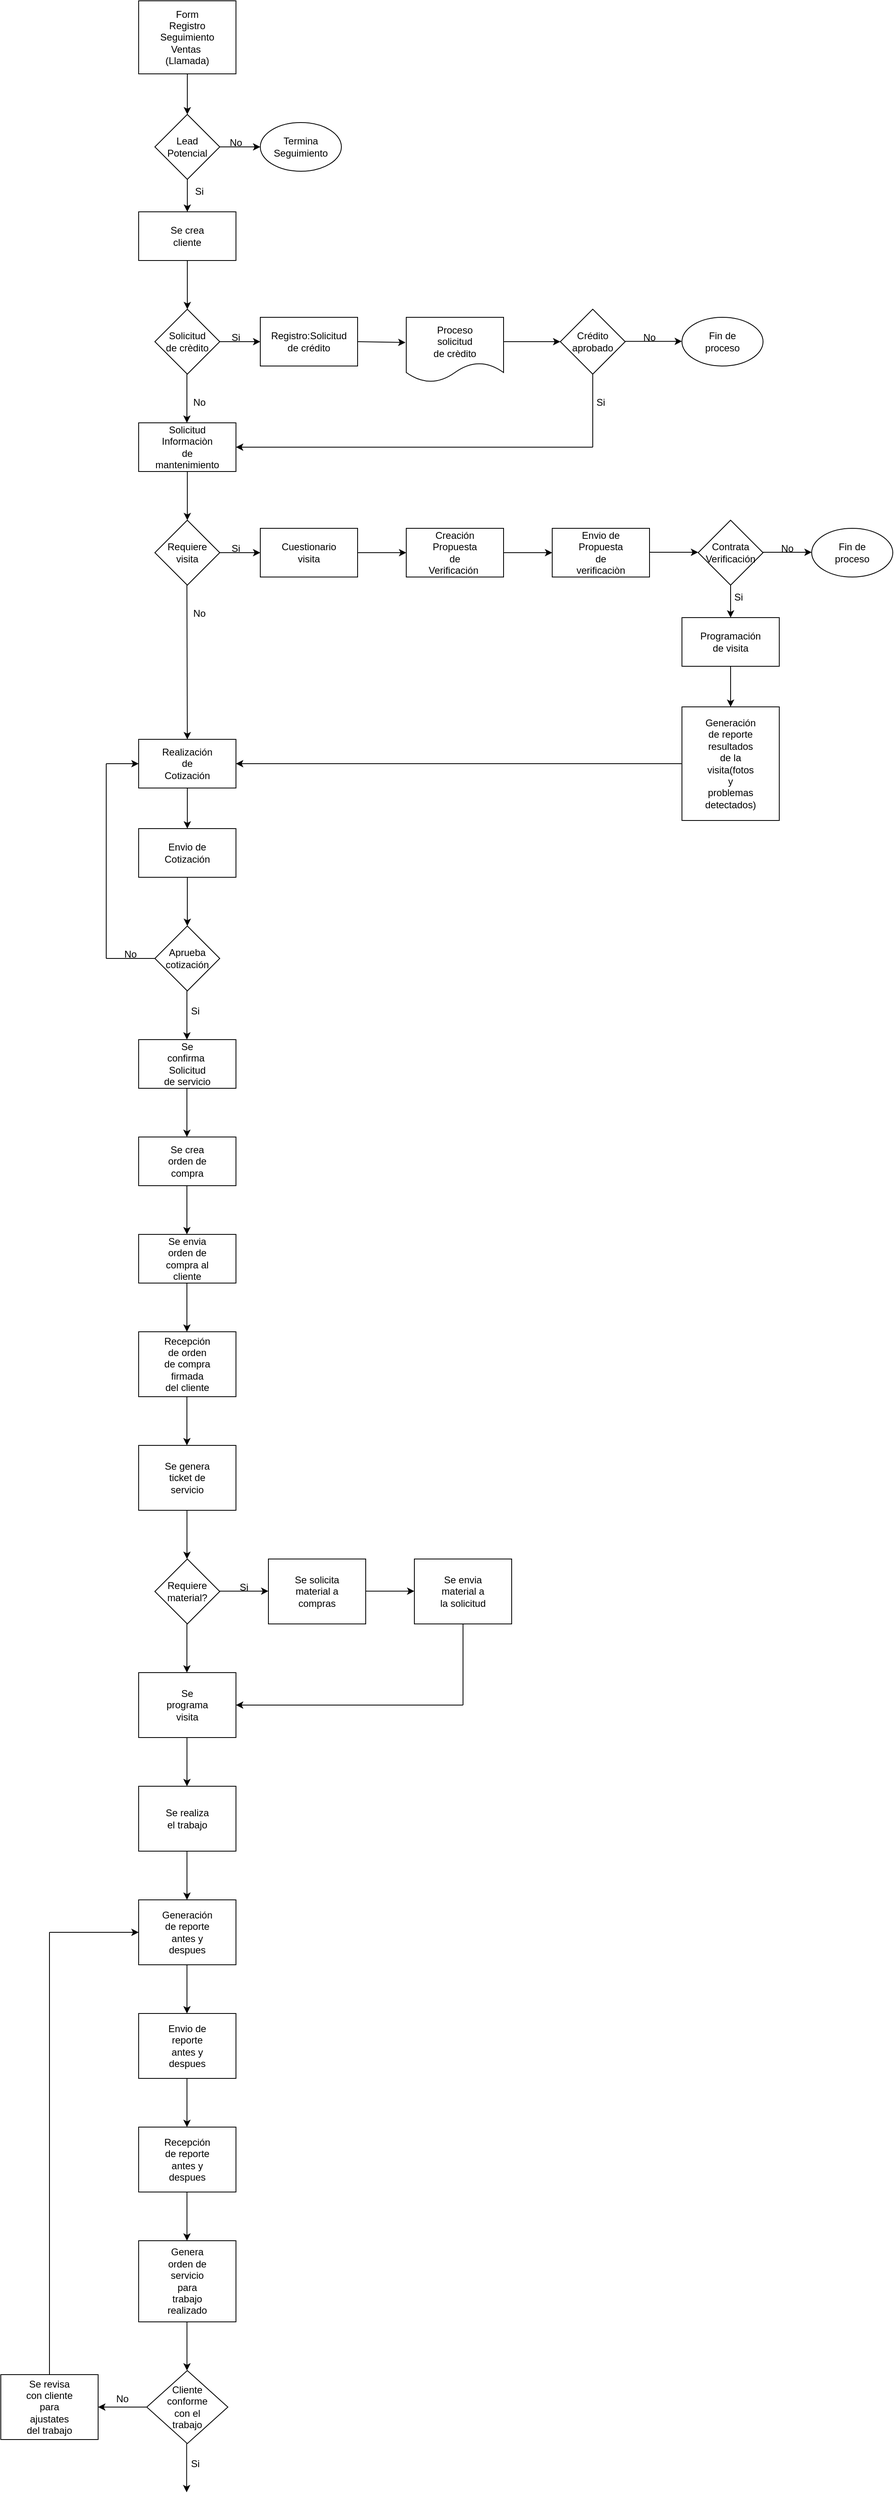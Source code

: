 <mxfile version="21.3.6" type="github">
  <diagram name="Page-1" id="E1-9w1nJeU7y_8L2JhO4">
    <mxGraphModel dx="1882" dy="949" grid="1" gridSize="10" guides="1" tooltips="1" connect="1" arrows="1" fold="1" page="1" pageScale="1" pageWidth="850" pageHeight="1100" math="0" shadow="0">
      <root>
        <mxCell id="0" />
        <mxCell id="1" parent="0" />
        <mxCell id="l_Wy3f9xpLBR3Kpe3Nhz-1" value="" style="rounded=0;whiteSpace=wrap;html=1;" vertex="1" parent="1">
          <mxGeometry x="350" y="180" width="120" height="90" as="geometry" />
        </mxCell>
        <mxCell id="l_Wy3f9xpLBR3Kpe3Nhz-2" value="Form&lt;br&gt;Registro&lt;br&gt;Seguimiento&lt;br&gt;Ventas&amp;nbsp;&lt;br&gt;(Llamada)" style="text;html=1;strokeColor=none;fillColor=none;align=center;verticalAlign=middle;whiteSpace=wrap;rounded=0;" vertex="1" parent="1">
          <mxGeometry x="380" y="210" width="60" height="30" as="geometry" />
        </mxCell>
        <mxCell id="l_Wy3f9xpLBR3Kpe3Nhz-3" value="" style="endArrow=classic;html=1;rounded=0;exitX=0.5;exitY=1;exitDx=0;exitDy=0;" edge="1" parent="1" source="l_Wy3f9xpLBR3Kpe3Nhz-1">
          <mxGeometry width="50" height="50" relative="1" as="geometry">
            <mxPoint x="400" y="440" as="sourcePoint" />
            <mxPoint x="410" y="320" as="targetPoint" />
          </mxGeometry>
        </mxCell>
        <mxCell id="l_Wy3f9xpLBR3Kpe3Nhz-5" value="" style="rhombus;whiteSpace=wrap;html=1;" vertex="1" parent="1">
          <mxGeometry x="370" y="320" width="80" height="80" as="geometry" />
        </mxCell>
        <mxCell id="l_Wy3f9xpLBR3Kpe3Nhz-6" value="Lead&lt;br&gt;Potencial" style="text;html=1;strokeColor=none;fillColor=none;align=center;verticalAlign=middle;whiteSpace=wrap;rounded=0;" vertex="1" parent="1">
          <mxGeometry x="380" y="345" width="60" height="30" as="geometry" />
        </mxCell>
        <mxCell id="l_Wy3f9xpLBR3Kpe3Nhz-7" value="" style="ellipse;whiteSpace=wrap;html=1;" vertex="1" parent="1">
          <mxGeometry x="500" y="330" width="100" height="60" as="geometry" />
        </mxCell>
        <mxCell id="l_Wy3f9xpLBR3Kpe3Nhz-8" value="Termina Seguimiento" style="text;html=1;strokeColor=none;fillColor=none;align=center;verticalAlign=middle;whiteSpace=wrap;rounded=0;" vertex="1" parent="1">
          <mxGeometry x="520" y="345" width="60" height="30" as="geometry" />
        </mxCell>
        <mxCell id="l_Wy3f9xpLBR3Kpe3Nhz-9" value="" style="endArrow=classic;html=1;rounded=0;exitX=1;exitY=0.5;exitDx=0;exitDy=0;entryX=0;entryY=0.5;entryDx=0;entryDy=0;" edge="1" parent="1" source="l_Wy3f9xpLBR3Kpe3Nhz-5" target="l_Wy3f9xpLBR3Kpe3Nhz-7">
          <mxGeometry width="50" height="50" relative="1" as="geometry">
            <mxPoint x="480" y="360" as="sourcePoint" />
            <mxPoint x="530" y="310" as="targetPoint" />
          </mxGeometry>
        </mxCell>
        <mxCell id="l_Wy3f9xpLBR3Kpe3Nhz-10" value="No" style="text;html=1;strokeColor=none;fillColor=none;align=center;verticalAlign=middle;whiteSpace=wrap;rounded=0;" vertex="1" parent="1">
          <mxGeometry x="440" y="340" width="60" height="30" as="geometry" />
        </mxCell>
        <mxCell id="l_Wy3f9xpLBR3Kpe3Nhz-11" value="" style="endArrow=classic;html=1;rounded=0;exitX=0.25;exitY=0;exitDx=0;exitDy=0;" edge="1" parent="1" source="l_Wy3f9xpLBR3Kpe3Nhz-12">
          <mxGeometry width="50" height="50" relative="1" as="geometry">
            <mxPoint x="410" y="360" as="sourcePoint" />
            <mxPoint x="410" y="440" as="targetPoint" />
          </mxGeometry>
        </mxCell>
        <mxCell id="l_Wy3f9xpLBR3Kpe3Nhz-13" value="" style="endArrow=classic;html=1;rounded=0;exitX=0.5;exitY=1;exitDx=0;exitDy=0;" edge="1" parent="1" source="l_Wy3f9xpLBR3Kpe3Nhz-5" target="l_Wy3f9xpLBR3Kpe3Nhz-12">
          <mxGeometry width="50" height="50" relative="1" as="geometry">
            <mxPoint x="410" y="400" as="sourcePoint" />
            <mxPoint x="410" y="440" as="targetPoint" />
          </mxGeometry>
        </mxCell>
        <mxCell id="l_Wy3f9xpLBR3Kpe3Nhz-12" value="Si" style="text;html=1;strokeColor=none;fillColor=none;align=center;verticalAlign=middle;whiteSpace=wrap;rounded=0;" vertex="1" parent="1">
          <mxGeometry x="395" y="400" width="60" height="30" as="geometry" />
        </mxCell>
        <mxCell id="l_Wy3f9xpLBR3Kpe3Nhz-14" value="" style="rounded=0;whiteSpace=wrap;html=1;" vertex="1" parent="1">
          <mxGeometry x="350" y="440" width="120" height="60" as="geometry" />
        </mxCell>
        <mxCell id="l_Wy3f9xpLBR3Kpe3Nhz-15" value="Se crea cliente" style="text;html=1;strokeColor=none;fillColor=none;align=center;verticalAlign=middle;whiteSpace=wrap;rounded=0;" vertex="1" parent="1">
          <mxGeometry x="380" y="455" width="60" height="30" as="geometry" />
        </mxCell>
        <mxCell id="l_Wy3f9xpLBR3Kpe3Nhz-16" value="" style="rounded=0;whiteSpace=wrap;html=1;" vertex="1" parent="1">
          <mxGeometry x="500" y="570" width="120" height="60" as="geometry" />
        </mxCell>
        <mxCell id="l_Wy3f9xpLBR3Kpe3Nhz-17" value="Registro:Solicitud de crédito" style="text;html=1;strokeColor=none;fillColor=none;align=center;verticalAlign=middle;whiteSpace=wrap;rounded=0;" vertex="1" parent="1">
          <mxGeometry x="530" y="585" width="60" height="30" as="geometry" />
        </mxCell>
        <mxCell id="l_Wy3f9xpLBR3Kpe3Nhz-18" value="" style="endArrow=classic;html=1;rounded=0;exitX=0.5;exitY=1;exitDx=0;exitDy=0;" edge="1" parent="1" source="l_Wy3f9xpLBR3Kpe3Nhz-14">
          <mxGeometry width="50" height="50" relative="1" as="geometry">
            <mxPoint x="420" y="280" as="sourcePoint" />
            <mxPoint x="410" y="560" as="targetPoint" />
          </mxGeometry>
        </mxCell>
        <mxCell id="l_Wy3f9xpLBR3Kpe3Nhz-20" value="" style="rhombus;whiteSpace=wrap;html=1;" vertex="1" parent="1">
          <mxGeometry x="370" y="560" width="80" height="80" as="geometry" />
        </mxCell>
        <mxCell id="l_Wy3f9xpLBR3Kpe3Nhz-21" value="Solicitud de crèdito" style="text;html=1;strokeColor=none;fillColor=none;align=center;verticalAlign=middle;whiteSpace=wrap;rounded=0;" vertex="1" parent="1">
          <mxGeometry x="380" y="585" width="60" height="30" as="geometry" />
        </mxCell>
        <mxCell id="l_Wy3f9xpLBR3Kpe3Nhz-22" value="" style="endArrow=classic;html=1;rounded=0;exitX=1;exitY=0.5;exitDx=0;exitDy=0;entryX=0;entryY=0.5;entryDx=0;entryDy=0;" edge="1" parent="1" source="l_Wy3f9xpLBR3Kpe3Nhz-20">
          <mxGeometry width="50" height="50" relative="1" as="geometry">
            <mxPoint x="480" y="600" as="sourcePoint" />
            <mxPoint x="500" y="600" as="targetPoint" />
          </mxGeometry>
        </mxCell>
        <mxCell id="l_Wy3f9xpLBR3Kpe3Nhz-23" value="Si" style="text;html=1;strokeColor=none;fillColor=none;align=center;verticalAlign=middle;whiteSpace=wrap;rounded=0;" vertex="1" parent="1">
          <mxGeometry x="440" y="580" width="60" height="30" as="geometry" />
        </mxCell>
        <mxCell id="l_Wy3f9xpLBR3Kpe3Nhz-25" value="No" style="text;html=1;strokeColor=none;fillColor=none;align=center;verticalAlign=middle;whiteSpace=wrap;rounded=0;" vertex="1" parent="1">
          <mxGeometry x="395" y="660" width="60" height="30" as="geometry" />
        </mxCell>
        <mxCell id="l_Wy3f9xpLBR3Kpe3Nhz-26" value="" style="endArrow=classic;html=1;rounded=0;exitX=0.5;exitY=1;exitDx=0;exitDy=0;" edge="1" parent="1">
          <mxGeometry width="50" height="50" relative="1" as="geometry">
            <mxPoint x="409.5" y="640" as="sourcePoint" />
            <mxPoint x="409.5" y="700" as="targetPoint" />
          </mxGeometry>
        </mxCell>
        <mxCell id="l_Wy3f9xpLBR3Kpe3Nhz-27" value="" style="rounded=0;whiteSpace=wrap;html=1;" vertex="1" parent="1">
          <mxGeometry x="350" y="700" width="120" height="60" as="geometry" />
        </mxCell>
        <mxCell id="l_Wy3f9xpLBR3Kpe3Nhz-28" value="Solicitud Informaciòn de mantenimiento" style="text;html=1;strokeColor=none;fillColor=none;align=center;verticalAlign=middle;whiteSpace=wrap;rounded=0;" vertex="1" parent="1">
          <mxGeometry x="380" y="715" width="60" height="30" as="geometry" />
        </mxCell>
        <mxCell id="l_Wy3f9xpLBR3Kpe3Nhz-29" value="" style="endArrow=classic;html=1;rounded=0;exitX=0.5;exitY=1;exitDx=0;exitDy=0;" edge="1" parent="1">
          <mxGeometry width="50" height="50" relative="1" as="geometry">
            <mxPoint x="410" y="760" as="sourcePoint" />
            <mxPoint x="410" y="820" as="targetPoint" />
          </mxGeometry>
        </mxCell>
        <mxCell id="l_Wy3f9xpLBR3Kpe3Nhz-30" value="" style="rhombus;whiteSpace=wrap;html=1;" vertex="1" parent="1">
          <mxGeometry x="370" y="820" width="80" height="80" as="geometry" />
        </mxCell>
        <mxCell id="l_Wy3f9xpLBR3Kpe3Nhz-31" value="Requiere visita" style="text;html=1;strokeColor=none;fillColor=none;align=center;verticalAlign=middle;whiteSpace=wrap;rounded=0;" vertex="1" parent="1">
          <mxGeometry x="380" y="845" width="60" height="30" as="geometry" />
        </mxCell>
        <mxCell id="l_Wy3f9xpLBR3Kpe3Nhz-32" value="" style="endArrow=classic;html=1;rounded=0;exitX=1;exitY=0.5;exitDx=0;exitDy=0;entryX=0;entryY=0.5;entryDx=0;entryDy=0;" edge="1" parent="1" source="l_Wy3f9xpLBR3Kpe3Nhz-30">
          <mxGeometry width="50" height="50" relative="1" as="geometry">
            <mxPoint x="480" y="860" as="sourcePoint" />
            <mxPoint x="500" y="860" as="targetPoint" />
          </mxGeometry>
        </mxCell>
        <mxCell id="l_Wy3f9xpLBR3Kpe3Nhz-33" value="Si" style="text;html=1;strokeColor=none;fillColor=none;align=center;verticalAlign=middle;whiteSpace=wrap;rounded=0;" vertex="1" parent="1">
          <mxGeometry x="440" y="840" width="60" height="30" as="geometry" />
        </mxCell>
        <mxCell id="l_Wy3f9xpLBR3Kpe3Nhz-34" value="No" style="text;html=1;strokeColor=none;fillColor=none;align=center;verticalAlign=middle;whiteSpace=wrap;rounded=0;" vertex="1" parent="1">
          <mxGeometry x="395" y="920" width="60" height="30" as="geometry" />
        </mxCell>
        <mxCell id="l_Wy3f9xpLBR3Kpe3Nhz-35" value="" style="endArrow=classic;html=1;rounded=0;exitX=0.5;exitY=1;exitDx=0;exitDy=0;entryX=0.5;entryY=0;entryDx=0;entryDy=0;" edge="1" parent="1" target="l_Wy3f9xpLBR3Kpe3Nhz-64">
          <mxGeometry width="50" height="50" relative="1" as="geometry">
            <mxPoint x="409.5" y="900" as="sourcePoint" />
            <mxPoint x="409.5" y="960" as="targetPoint" />
          </mxGeometry>
        </mxCell>
        <mxCell id="l_Wy3f9xpLBR3Kpe3Nhz-36" value="" style="rounded=0;whiteSpace=wrap;html=1;" vertex="1" parent="1">
          <mxGeometry x="500" y="830" width="120" height="60" as="geometry" />
        </mxCell>
        <mxCell id="l_Wy3f9xpLBR3Kpe3Nhz-37" value="Cuestionario visita" style="text;html=1;strokeColor=none;fillColor=none;align=center;verticalAlign=middle;whiteSpace=wrap;rounded=0;" vertex="1" parent="1">
          <mxGeometry x="530" y="845" width="60" height="30" as="geometry" />
        </mxCell>
        <mxCell id="l_Wy3f9xpLBR3Kpe3Nhz-40" value="" style="rounded=0;whiteSpace=wrap;html=1;" vertex="1" parent="1">
          <mxGeometry x="680" y="830" width="120" height="60" as="geometry" />
        </mxCell>
        <mxCell id="l_Wy3f9xpLBR3Kpe3Nhz-41" value="Creación Propuesta de Verificación&amp;nbsp;" style="text;html=1;strokeColor=none;fillColor=none;align=center;verticalAlign=middle;whiteSpace=wrap;rounded=0;" vertex="1" parent="1">
          <mxGeometry x="710" y="845" width="60" height="30" as="geometry" />
        </mxCell>
        <mxCell id="l_Wy3f9xpLBR3Kpe3Nhz-43" value="" style="endArrow=classic;html=1;rounded=0;exitX=1;exitY=0.5;exitDx=0;exitDy=0;" edge="1" parent="1" source="l_Wy3f9xpLBR3Kpe3Nhz-36">
          <mxGeometry width="50" height="50" relative="1" as="geometry">
            <mxPoint x="580" y="840" as="sourcePoint" />
            <mxPoint x="680" y="860" as="targetPoint" />
          </mxGeometry>
        </mxCell>
        <mxCell id="l_Wy3f9xpLBR3Kpe3Nhz-44" value="" style="rounded=0;whiteSpace=wrap;html=1;" vertex="1" parent="1">
          <mxGeometry x="860" y="830" width="120" height="60" as="geometry" />
        </mxCell>
        <mxCell id="l_Wy3f9xpLBR3Kpe3Nhz-45" value="Envio de Propuesta de verificaciòn" style="text;html=1;strokeColor=none;fillColor=none;align=center;verticalAlign=middle;whiteSpace=wrap;rounded=0;" vertex="1" parent="1">
          <mxGeometry x="890" y="845" width="60" height="30" as="geometry" />
        </mxCell>
        <mxCell id="l_Wy3f9xpLBR3Kpe3Nhz-46" value="" style="endArrow=classic;html=1;rounded=0;exitX=1;exitY=0.5;exitDx=0;exitDy=0;" edge="1" parent="1">
          <mxGeometry width="50" height="50" relative="1" as="geometry">
            <mxPoint x="800" y="860" as="sourcePoint" />
            <mxPoint x="860" y="860" as="targetPoint" />
          </mxGeometry>
        </mxCell>
        <mxCell id="l_Wy3f9xpLBR3Kpe3Nhz-50" value="" style="rhombus;whiteSpace=wrap;html=1;" vertex="1" parent="1">
          <mxGeometry x="1040" y="820" width="80" height="80" as="geometry" />
        </mxCell>
        <mxCell id="l_Wy3f9xpLBR3Kpe3Nhz-51" value="" style="endArrow=classic;html=1;rounded=0;exitX=1;exitY=0.5;exitDx=0;exitDy=0;" edge="1" parent="1">
          <mxGeometry width="50" height="50" relative="1" as="geometry">
            <mxPoint x="980" y="859.5" as="sourcePoint" />
            <mxPoint x="1040" y="859.5" as="targetPoint" />
          </mxGeometry>
        </mxCell>
        <mxCell id="l_Wy3f9xpLBR3Kpe3Nhz-52" value="Contrata Verificación" style="text;html=1;strokeColor=none;fillColor=none;align=center;verticalAlign=middle;whiteSpace=wrap;rounded=0;" vertex="1" parent="1">
          <mxGeometry x="1050" y="845" width="60" height="30" as="geometry" />
        </mxCell>
        <mxCell id="l_Wy3f9xpLBR3Kpe3Nhz-53" value="" style="endArrow=classic;html=1;rounded=0;exitX=1;exitY=0.5;exitDx=0;exitDy=0;" edge="1" parent="1">
          <mxGeometry width="50" height="50" relative="1" as="geometry">
            <mxPoint x="1120" y="859.5" as="sourcePoint" />
            <mxPoint x="1180" y="859.5" as="targetPoint" />
          </mxGeometry>
        </mxCell>
        <mxCell id="l_Wy3f9xpLBR3Kpe3Nhz-54" value="No" style="text;html=1;strokeColor=none;fillColor=none;align=center;verticalAlign=middle;whiteSpace=wrap;rounded=0;" vertex="1" parent="1">
          <mxGeometry x="1120" y="840" width="60" height="30" as="geometry" />
        </mxCell>
        <mxCell id="l_Wy3f9xpLBR3Kpe3Nhz-55" value="" style="ellipse;whiteSpace=wrap;html=1;" vertex="1" parent="1">
          <mxGeometry x="1180" y="830" width="100" height="60" as="geometry" />
        </mxCell>
        <mxCell id="l_Wy3f9xpLBR3Kpe3Nhz-56" value="Fin de proceso" style="text;html=1;strokeColor=none;fillColor=none;align=center;verticalAlign=middle;whiteSpace=wrap;rounded=0;" vertex="1" parent="1">
          <mxGeometry x="1200" y="845" width="60" height="30" as="geometry" />
        </mxCell>
        <mxCell id="l_Wy3f9xpLBR3Kpe3Nhz-57" value="" style="rounded=0;whiteSpace=wrap;html=1;" vertex="1" parent="1">
          <mxGeometry x="1020" y="940" width="120" height="60" as="geometry" />
        </mxCell>
        <mxCell id="l_Wy3f9xpLBR3Kpe3Nhz-58" value="Programación de visita" style="text;html=1;strokeColor=none;fillColor=none;align=center;verticalAlign=middle;whiteSpace=wrap;rounded=0;" vertex="1" parent="1">
          <mxGeometry x="1050" y="955" width="60" height="30" as="geometry" />
        </mxCell>
        <mxCell id="l_Wy3f9xpLBR3Kpe3Nhz-59" value="" style="endArrow=classic;html=1;rounded=0;exitX=0.5;exitY=1;exitDx=0;exitDy=0;entryX=0.5;entryY=0;entryDx=0;entryDy=0;" edge="1" parent="1" source="l_Wy3f9xpLBR3Kpe3Nhz-50" target="l_Wy3f9xpLBR3Kpe3Nhz-57">
          <mxGeometry width="50" height="50" relative="1" as="geometry">
            <mxPoint x="1040" y="960" as="sourcePoint" />
            <mxPoint x="1090" y="910" as="targetPoint" />
          </mxGeometry>
        </mxCell>
        <mxCell id="l_Wy3f9xpLBR3Kpe3Nhz-60" value="Si" style="text;html=1;strokeColor=none;fillColor=none;align=center;verticalAlign=middle;whiteSpace=wrap;rounded=0;" vertex="1" parent="1">
          <mxGeometry x="1060" y="900" width="60" height="30" as="geometry" />
        </mxCell>
        <mxCell id="l_Wy3f9xpLBR3Kpe3Nhz-61" value="" style="rounded=0;whiteSpace=wrap;html=1;" vertex="1" parent="1">
          <mxGeometry x="1020" y="1050" width="120" height="140" as="geometry" />
        </mxCell>
        <mxCell id="l_Wy3f9xpLBR3Kpe3Nhz-62" value="Generación de reporte resultados de la visita(fotos y problemas detectados)" style="text;html=1;strokeColor=none;fillColor=none;align=center;verticalAlign=middle;whiteSpace=wrap;rounded=0;" vertex="1" parent="1">
          <mxGeometry x="1050" y="1105" width="60" height="30" as="geometry" />
        </mxCell>
        <mxCell id="l_Wy3f9xpLBR3Kpe3Nhz-63" value="" style="endArrow=classic;html=1;rounded=0;exitX=0.5;exitY=1;exitDx=0;exitDy=0;" edge="1" parent="1" source="l_Wy3f9xpLBR3Kpe3Nhz-57" target="l_Wy3f9xpLBR3Kpe3Nhz-61">
          <mxGeometry width="50" height="50" relative="1" as="geometry">
            <mxPoint x="1060" y="1080" as="sourcePoint" />
            <mxPoint x="1110" y="1030" as="targetPoint" />
          </mxGeometry>
        </mxCell>
        <mxCell id="l_Wy3f9xpLBR3Kpe3Nhz-64" value="" style="rounded=0;whiteSpace=wrap;html=1;" vertex="1" parent="1">
          <mxGeometry x="350" y="1090" width="120" height="60" as="geometry" />
        </mxCell>
        <mxCell id="l_Wy3f9xpLBR3Kpe3Nhz-65" value="Realización de Cotización" style="text;html=1;strokeColor=none;fillColor=none;align=center;verticalAlign=middle;whiteSpace=wrap;rounded=0;" vertex="1" parent="1">
          <mxGeometry x="380" y="1105" width="60" height="30" as="geometry" />
        </mxCell>
        <mxCell id="l_Wy3f9xpLBR3Kpe3Nhz-66" value="" style="endArrow=classic;html=1;rounded=0;exitX=0;exitY=0.5;exitDx=0;exitDy=0;entryX=1;entryY=0.5;entryDx=0;entryDy=0;" edge="1" parent="1" source="l_Wy3f9xpLBR3Kpe3Nhz-61" target="l_Wy3f9xpLBR3Kpe3Nhz-64">
          <mxGeometry width="50" height="50" relative="1" as="geometry">
            <mxPoint x="970" y="1040" as="sourcePoint" />
            <mxPoint x="1020" y="990" as="targetPoint" />
          </mxGeometry>
        </mxCell>
        <mxCell id="l_Wy3f9xpLBR3Kpe3Nhz-67" value="" style="shape=document;whiteSpace=wrap;html=1;boundedLbl=1;" vertex="1" parent="1">
          <mxGeometry x="680" y="570" width="120" height="80" as="geometry" />
        </mxCell>
        <mxCell id="l_Wy3f9xpLBR3Kpe3Nhz-68" value="Proceso solicitud de crèdito" style="text;html=1;strokeColor=none;fillColor=none;align=center;verticalAlign=middle;whiteSpace=wrap;rounded=0;" vertex="1" parent="1">
          <mxGeometry x="710" y="585" width="60" height="30" as="geometry" />
        </mxCell>
        <mxCell id="l_Wy3f9xpLBR3Kpe3Nhz-69" value="" style="endArrow=classic;html=1;rounded=0;exitX=1;exitY=0.5;exitDx=0;exitDy=0;entryX=-0.008;entryY=0.388;entryDx=0;entryDy=0;entryPerimeter=0;" edge="1" parent="1" source="l_Wy3f9xpLBR3Kpe3Nhz-16" target="l_Wy3f9xpLBR3Kpe3Nhz-67">
          <mxGeometry width="50" height="50" relative="1" as="geometry">
            <mxPoint x="970" y="920" as="sourcePoint" />
            <mxPoint x="1020" y="870" as="targetPoint" />
          </mxGeometry>
        </mxCell>
        <mxCell id="l_Wy3f9xpLBR3Kpe3Nhz-70" value="" style="ellipse;whiteSpace=wrap;html=1;" vertex="1" parent="1">
          <mxGeometry x="1020" y="570" width="100" height="60" as="geometry" />
        </mxCell>
        <mxCell id="l_Wy3f9xpLBR3Kpe3Nhz-71" value="Fin de proceso" style="text;html=1;strokeColor=none;fillColor=none;align=center;verticalAlign=middle;whiteSpace=wrap;rounded=0;" vertex="1" parent="1">
          <mxGeometry x="1040" y="585" width="60" height="30" as="geometry" />
        </mxCell>
        <mxCell id="l_Wy3f9xpLBR3Kpe3Nhz-72" value="" style="endArrow=classic;html=1;rounded=0;exitX=1;exitY=0.375;exitDx=0;exitDy=0;exitPerimeter=0;" edge="1" parent="1" source="l_Wy3f9xpLBR3Kpe3Nhz-67">
          <mxGeometry width="50" height="50" relative="1" as="geometry">
            <mxPoint x="970" y="920" as="sourcePoint" />
            <mxPoint x="870" y="600" as="targetPoint" />
          </mxGeometry>
        </mxCell>
        <mxCell id="l_Wy3f9xpLBR3Kpe3Nhz-73" value="" style="rounded=0;whiteSpace=wrap;html=1;" vertex="1" parent="1">
          <mxGeometry x="350" y="1200" width="120" height="60" as="geometry" />
        </mxCell>
        <mxCell id="l_Wy3f9xpLBR3Kpe3Nhz-74" value="Envio de Cotización" style="text;html=1;strokeColor=none;fillColor=none;align=center;verticalAlign=middle;whiteSpace=wrap;rounded=0;" vertex="1" parent="1">
          <mxGeometry x="380" y="1215" width="60" height="30" as="geometry" />
        </mxCell>
        <mxCell id="l_Wy3f9xpLBR3Kpe3Nhz-75" value="" style="endArrow=classic;html=1;rounded=0;exitX=0.5;exitY=1;exitDx=0;exitDy=0;entryX=0.5;entryY=0;entryDx=0;entryDy=0;" edge="1" parent="1" source="l_Wy3f9xpLBR3Kpe3Nhz-64" target="l_Wy3f9xpLBR3Kpe3Nhz-73">
          <mxGeometry width="50" height="50" relative="1" as="geometry">
            <mxPoint x="440" y="1080" as="sourcePoint" />
            <mxPoint x="490" y="1030" as="targetPoint" />
          </mxGeometry>
        </mxCell>
        <mxCell id="l_Wy3f9xpLBR3Kpe3Nhz-77" value="" style="endArrow=classic;html=1;rounded=0;exitX=0.5;exitY=1;exitDx=0;exitDy=0;" edge="1" parent="1">
          <mxGeometry width="50" height="50" relative="1" as="geometry">
            <mxPoint x="410" y="1260" as="sourcePoint" />
            <mxPoint x="410" y="1320" as="targetPoint" />
          </mxGeometry>
        </mxCell>
        <mxCell id="l_Wy3f9xpLBR3Kpe3Nhz-78" value="" style="rhombus;whiteSpace=wrap;html=1;" vertex="1" parent="1">
          <mxGeometry x="370" y="1320" width="80" height="80" as="geometry" />
        </mxCell>
        <mxCell id="l_Wy3f9xpLBR3Kpe3Nhz-79" value="Aprueba cotización" style="text;html=1;strokeColor=none;fillColor=none;align=center;verticalAlign=middle;whiteSpace=wrap;rounded=0;" vertex="1" parent="1">
          <mxGeometry x="380" y="1345" width="60" height="30" as="geometry" />
        </mxCell>
        <mxCell id="l_Wy3f9xpLBR3Kpe3Nhz-81" value="No" style="text;html=1;strokeColor=none;fillColor=none;align=center;verticalAlign=middle;whiteSpace=wrap;rounded=0;" vertex="1" parent="1">
          <mxGeometry x="310" y="1340" width="60" height="30" as="geometry" />
        </mxCell>
        <mxCell id="l_Wy3f9xpLBR3Kpe3Nhz-82" value="Si" style="text;html=1;strokeColor=none;fillColor=none;align=center;verticalAlign=middle;whiteSpace=wrap;rounded=0;" vertex="1" parent="1">
          <mxGeometry x="390" y="1410" width="60" height="30" as="geometry" />
        </mxCell>
        <mxCell id="l_Wy3f9xpLBR3Kpe3Nhz-83" value="" style="endArrow=classic;html=1;rounded=0;exitX=0.5;exitY=1;exitDx=0;exitDy=0;" edge="1" parent="1">
          <mxGeometry width="50" height="50" relative="1" as="geometry">
            <mxPoint x="409.5" y="1400" as="sourcePoint" />
            <mxPoint x="409.5" y="1460" as="targetPoint" />
          </mxGeometry>
        </mxCell>
        <mxCell id="l_Wy3f9xpLBR3Kpe3Nhz-84" value="" style="endArrow=none;html=1;rounded=0;entryX=0;entryY=0.5;entryDx=0;entryDy=0;" edge="1" parent="1" target="l_Wy3f9xpLBR3Kpe3Nhz-78">
          <mxGeometry width="50" height="50" relative="1" as="geometry">
            <mxPoint x="310" y="1360" as="sourcePoint" />
            <mxPoint x="500" y="1390" as="targetPoint" />
          </mxGeometry>
        </mxCell>
        <mxCell id="l_Wy3f9xpLBR3Kpe3Nhz-85" value="" style="endArrow=none;html=1;rounded=0;" edge="1" parent="1">
          <mxGeometry width="50" height="50" relative="1" as="geometry">
            <mxPoint x="310" y="1360" as="sourcePoint" />
            <mxPoint x="310" y="1120" as="targetPoint" />
          </mxGeometry>
        </mxCell>
        <mxCell id="l_Wy3f9xpLBR3Kpe3Nhz-86" value="" style="endArrow=classic;html=1;rounded=0;entryX=0;entryY=0.5;entryDx=0;entryDy=0;" edge="1" parent="1" target="l_Wy3f9xpLBR3Kpe3Nhz-64">
          <mxGeometry width="50" height="50" relative="1" as="geometry">
            <mxPoint x="310" y="1120" as="sourcePoint" />
            <mxPoint x="500" y="1390" as="targetPoint" />
          </mxGeometry>
        </mxCell>
        <mxCell id="l_Wy3f9xpLBR3Kpe3Nhz-87" value="" style="rounded=0;whiteSpace=wrap;html=1;" vertex="1" parent="1">
          <mxGeometry x="350" y="1460" width="120" height="60" as="geometry" />
        </mxCell>
        <mxCell id="l_Wy3f9xpLBR3Kpe3Nhz-88" value="Se confirma&amp;nbsp; Solicitud de servicio" style="text;html=1;strokeColor=none;fillColor=none;align=center;verticalAlign=middle;whiteSpace=wrap;rounded=0;" vertex="1" parent="1">
          <mxGeometry x="380" y="1475" width="60" height="30" as="geometry" />
        </mxCell>
        <mxCell id="l_Wy3f9xpLBR3Kpe3Nhz-90" value="" style="endArrow=classic;html=1;rounded=0;exitX=0.5;exitY=1;exitDx=0;exitDy=0;" edge="1" parent="1">
          <mxGeometry width="50" height="50" relative="1" as="geometry">
            <mxPoint x="409.5" y="1520" as="sourcePoint" />
            <mxPoint x="409.5" y="1580" as="targetPoint" />
          </mxGeometry>
        </mxCell>
        <mxCell id="l_Wy3f9xpLBR3Kpe3Nhz-91" value="" style="rounded=0;whiteSpace=wrap;html=1;" vertex="1" parent="1">
          <mxGeometry x="350" y="1580" width="120" height="60" as="geometry" />
        </mxCell>
        <mxCell id="l_Wy3f9xpLBR3Kpe3Nhz-92" value="Se crea orden de compra" style="text;html=1;strokeColor=none;fillColor=none;align=center;verticalAlign=middle;whiteSpace=wrap;rounded=0;" vertex="1" parent="1">
          <mxGeometry x="380" y="1595" width="60" height="30" as="geometry" />
        </mxCell>
        <mxCell id="l_Wy3f9xpLBR3Kpe3Nhz-93" value="" style="endArrow=classic;html=1;rounded=0;exitX=0.5;exitY=1;exitDx=0;exitDy=0;" edge="1" parent="1">
          <mxGeometry width="50" height="50" relative="1" as="geometry">
            <mxPoint x="409.5" y="1640" as="sourcePoint" />
            <mxPoint x="409.5" y="1700" as="targetPoint" />
          </mxGeometry>
        </mxCell>
        <mxCell id="l_Wy3f9xpLBR3Kpe3Nhz-94" value="" style="rounded=0;whiteSpace=wrap;html=1;" vertex="1" parent="1">
          <mxGeometry x="350" y="1700" width="120" height="60" as="geometry" />
        </mxCell>
        <mxCell id="l_Wy3f9xpLBR3Kpe3Nhz-95" value="Se envia orden de compra al cliente" style="text;html=1;strokeColor=none;fillColor=none;align=center;verticalAlign=middle;whiteSpace=wrap;rounded=0;" vertex="1" parent="1">
          <mxGeometry x="380" y="1715" width="60" height="30" as="geometry" />
        </mxCell>
        <mxCell id="l_Wy3f9xpLBR3Kpe3Nhz-96" value="" style="endArrow=classic;html=1;rounded=0;exitX=0.5;exitY=1;exitDx=0;exitDy=0;" edge="1" parent="1">
          <mxGeometry width="50" height="50" relative="1" as="geometry">
            <mxPoint x="409.5" y="1760" as="sourcePoint" />
            <mxPoint x="409.5" y="1820" as="targetPoint" />
          </mxGeometry>
        </mxCell>
        <mxCell id="l_Wy3f9xpLBR3Kpe3Nhz-97" value="" style="rounded=0;whiteSpace=wrap;html=1;" vertex="1" parent="1">
          <mxGeometry x="350" y="1820" width="120" height="80" as="geometry" />
        </mxCell>
        <mxCell id="l_Wy3f9xpLBR3Kpe3Nhz-98" value="Recepción de orden de compra firmada del cliente" style="text;html=1;strokeColor=none;fillColor=none;align=center;verticalAlign=middle;whiteSpace=wrap;rounded=0;" vertex="1" parent="1">
          <mxGeometry x="380" y="1845" width="60" height="30" as="geometry" />
        </mxCell>
        <mxCell id="l_Wy3f9xpLBR3Kpe3Nhz-99" value="" style="endArrow=classic;html=1;rounded=0;exitX=0.5;exitY=1;exitDx=0;exitDy=0;" edge="1" parent="1">
          <mxGeometry width="50" height="50" relative="1" as="geometry">
            <mxPoint x="409.5" y="1900" as="sourcePoint" />
            <mxPoint x="409.5" y="1960" as="targetPoint" />
          </mxGeometry>
        </mxCell>
        <mxCell id="l_Wy3f9xpLBR3Kpe3Nhz-100" value="" style="rounded=0;whiteSpace=wrap;html=1;" vertex="1" parent="1">
          <mxGeometry x="350" y="1960" width="120" height="80" as="geometry" />
        </mxCell>
        <mxCell id="l_Wy3f9xpLBR3Kpe3Nhz-101" value="Se genera ticket de servicio" style="text;html=1;strokeColor=none;fillColor=none;align=center;verticalAlign=middle;whiteSpace=wrap;rounded=0;" vertex="1" parent="1">
          <mxGeometry x="380" y="1985" width="60" height="30" as="geometry" />
        </mxCell>
        <mxCell id="l_Wy3f9xpLBR3Kpe3Nhz-102" value="" style="rhombus;whiteSpace=wrap;html=1;" vertex="1" parent="1">
          <mxGeometry x="870" y="560" width="80" height="80" as="geometry" />
        </mxCell>
        <mxCell id="l_Wy3f9xpLBR3Kpe3Nhz-103" value="Crédito aprobado" style="text;html=1;strokeColor=none;fillColor=none;align=center;verticalAlign=middle;whiteSpace=wrap;rounded=0;" vertex="1" parent="1">
          <mxGeometry x="880" y="585" width="60" height="30" as="geometry" />
        </mxCell>
        <mxCell id="l_Wy3f9xpLBR3Kpe3Nhz-104" value="" style="endArrow=none;html=1;rounded=0;entryX=0.5;entryY=1;entryDx=0;entryDy=0;entryPerimeter=0;" edge="1" parent="1" target="l_Wy3f9xpLBR3Kpe3Nhz-102">
          <mxGeometry width="50" height="50" relative="1" as="geometry">
            <mxPoint x="910" y="730" as="sourcePoint" />
            <mxPoint x="910" y="650" as="targetPoint" />
          </mxGeometry>
        </mxCell>
        <mxCell id="l_Wy3f9xpLBR3Kpe3Nhz-105" value="" style="endArrow=classic;html=1;rounded=0;entryX=1;entryY=0.5;entryDx=0;entryDy=0;" edge="1" parent="1" target="l_Wy3f9xpLBR3Kpe3Nhz-27">
          <mxGeometry width="50" height="50" relative="1" as="geometry">
            <mxPoint x="910" y="730" as="sourcePoint" />
            <mxPoint x="910" y="650" as="targetPoint" />
          </mxGeometry>
        </mxCell>
        <mxCell id="l_Wy3f9xpLBR3Kpe3Nhz-106" value="Si" style="text;html=1;strokeColor=none;fillColor=none;align=center;verticalAlign=middle;whiteSpace=wrap;rounded=0;" vertex="1" parent="1">
          <mxGeometry x="890" y="660" width="60" height="30" as="geometry" />
        </mxCell>
        <mxCell id="l_Wy3f9xpLBR3Kpe3Nhz-107" value="No" style="text;html=1;strokeColor=none;fillColor=none;align=center;verticalAlign=middle;whiteSpace=wrap;rounded=0;" vertex="1" parent="1">
          <mxGeometry x="950" y="580" width="60" height="30" as="geometry" />
        </mxCell>
        <mxCell id="l_Wy3f9xpLBR3Kpe3Nhz-108" value="" style="endArrow=classic;html=1;rounded=0;exitX=1;exitY=0.375;exitDx=0;exitDy=0;exitPerimeter=0;" edge="1" parent="1">
          <mxGeometry width="50" height="50" relative="1" as="geometry">
            <mxPoint x="950" y="599.58" as="sourcePoint" />
            <mxPoint x="1020" y="599.58" as="targetPoint" />
          </mxGeometry>
        </mxCell>
        <mxCell id="l_Wy3f9xpLBR3Kpe3Nhz-109" value="" style="rhombus;whiteSpace=wrap;html=1;" vertex="1" parent="1">
          <mxGeometry x="370" y="2100" width="80" height="80" as="geometry" />
        </mxCell>
        <mxCell id="l_Wy3f9xpLBR3Kpe3Nhz-110" value="" style="endArrow=classic;html=1;rounded=0;exitX=0.5;exitY=1;exitDx=0;exitDy=0;" edge="1" parent="1">
          <mxGeometry width="50" height="50" relative="1" as="geometry">
            <mxPoint x="409.58" y="2040" as="sourcePoint" />
            <mxPoint x="409.58" y="2100" as="targetPoint" />
          </mxGeometry>
        </mxCell>
        <mxCell id="l_Wy3f9xpLBR3Kpe3Nhz-111" value="Requiere material?" style="text;html=1;strokeColor=none;fillColor=none;align=center;verticalAlign=middle;whiteSpace=wrap;rounded=0;" vertex="1" parent="1">
          <mxGeometry x="380" y="2125" width="60" height="30" as="geometry" />
        </mxCell>
        <mxCell id="l_Wy3f9xpLBR3Kpe3Nhz-116" value="" style="endArrow=classic;html=1;rounded=0;exitX=1;exitY=0.5;exitDx=0;exitDy=0;" edge="1" parent="1">
          <mxGeometry width="50" height="50" relative="1" as="geometry">
            <mxPoint x="450" y="2139.58" as="sourcePoint" />
            <mxPoint x="510" y="2139.58" as="targetPoint" />
          </mxGeometry>
        </mxCell>
        <mxCell id="l_Wy3f9xpLBR3Kpe3Nhz-118" value="Si" style="text;html=1;strokeColor=none;fillColor=none;align=center;verticalAlign=middle;whiteSpace=wrap;rounded=0;" vertex="1" parent="1">
          <mxGeometry x="450" y="2120" width="60" height="30" as="geometry" />
        </mxCell>
        <mxCell id="l_Wy3f9xpLBR3Kpe3Nhz-119" value="" style="rounded=0;whiteSpace=wrap;html=1;" vertex="1" parent="1">
          <mxGeometry x="510" y="2100" width="120" height="80" as="geometry" />
        </mxCell>
        <mxCell id="l_Wy3f9xpLBR3Kpe3Nhz-120" value="Se solicita material a compras" style="text;html=1;strokeColor=none;fillColor=none;align=center;verticalAlign=middle;whiteSpace=wrap;rounded=0;" vertex="1" parent="1">
          <mxGeometry x="540" y="2125" width="60" height="30" as="geometry" />
        </mxCell>
        <mxCell id="l_Wy3f9xpLBR3Kpe3Nhz-121" value="" style="endArrow=classic;html=1;rounded=0;exitX=1;exitY=0.5;exitDx=0;exitDy=0;" edge="1" parent="1">
          <mxGeometry width="50" height="50" relative="1" as="geometry">
            <mxPoint x="630" y="2139.58" as="sourcePoint" />
            <mxPoint x="690" y="2139.58" as="targetPoint" />
          </mxGeometry>
        </mxCell>
        <mxCell id="l_Wy3f9xpLBR3Kpe3Nhz-123" value="" style="rounded=0;whiteSpace=wrap;html=1;" vertex="1" parent="1">
          <mxGeometry x="690" y="2100" width="120" height="80" as="geometry" />
        </mxCell>
        <mxCell id="l_Wy3f9xpLBR3Kpe3Nhz-124" value="Se envia material a la solicitud" style="text;html=1;strokeColor=none;fillColor=none;align=center;verticalAlign=middle;whiteSpace=wrap;rounded=0;" vertex="1" parent="1">
          <mxGeometry x="720" y="2125" width="60" height="30" as="geometry" />
        </mxCell>
        <mxCell id="l_Wy3f9xpLBR3Kpe3Nhz-125" value="" style="endArrow=classic;html=1;rounded=0;exitX=0.5;exitY=1;exitDx=0;exitDy=0;" edge="1" parent="1">
          <mxGeometry width="50" height="50" relative="1" as="geometry">
            <mxPoint x="409.5" y="2180" as="sourcePoint" />
            <mxPoint x="409.5" y="2240" as="targetPoint" />
          </mxGeometry>
        </mxCell>
        <mxCell id="l_Wy3f9xpLBR3Kpe3Nhz-126" value="" style="rounded=0;whiteSpace=wrap;html=1;" vertex="1" parent="1">
          <mxGeometry x="350" y="2240" width="120" height="80" as="geometry" />
        </mxCell>
        <mxCell id="l_Wy3f9xpLBR3Kpe3Nhz-127" value="Se programa visita" style="text;html=1;strokeColor=none;fillColor=none;align=center;verticalAlign=middle;whiteSpace=wrap;rounded=0;" vertex="1" parent="1">
          <mxGeometry x="380" y="2265" width="60" height="30" as="geometry" />
        </mxCell>
        <mxCell id="l_Wy3f9xpLBR3Kpe3Nhz-128" value="" style="endArrow=classic;html=1;rounded=0;exitX=0.5;exitY=1;exitDx=0;exitDy=0;" edge="1" parent="1">
          <mxGeometry width="50" height="50" relative="1" as="geometry">
            <mxPoint x="409.58" y="2320" as="sourcePoint" />
            <mxPoint x="409.58" y="2380" as="targetPoint" />
          </mxGeometry>
        </mxCell>
        <mxCell id="l_Wy3f9xpLBR3Kpe3Nhz-129" value="" style="endArrow=classic;html=1;rounded=0;entryX=1;entryY=0.5;entryDx=0;entryDy=0;" edge="1" parent="1" target="l_Wy3f9xpLBR3Kpe3Nhz-126">
          <mxGeometry width="50" height="50" relative="1" as="geometry">
            <mxPoint x="750" y="2280" as="sourcePoint" />
            <mxPoint x="640" y="2300" as="targetPoint" />
          </mxGeometry>
        </mxCell>
        <mxCell id="l_Wy3f9xpLBR3Kpe3Nhz-130" value="" style="endArrow=none;html=1;rounded=0;exitX=0.5;exitY=1;exitDx=0;exitDy=0;" edge="1" parent="1" source="l_Wy3f9xpLBR3Kpe3Nhz-123">
          <mxGeometry width="50" height="50" relative="1" as="geometry">
            <mxPoint x="590" y="2350" as="sourcePoint" />
            <mxPoint x="750" y="2280" as="targetPoint" />
          </mxGeometry>
        </mxCell>
        <mxCell id="l_Wy3f9xpLBR3Kpe3Nhz-131" value="" style="rounded=0;whiteSpace=wrap;html=1;" vertex="1" parent="1">
          <mxGeometry x="350" y="2380" width="120" height="80" as="geometry" />
        </mxCell>
        <mxCell id="l_Wy3f9xpLBR3Kpe3Nhz-132" value="Se realiza el trabajo" style="text;html=1;strokeColor=none;fillColor=none;align=center;verticalAlign=middle;whiteSpace=wrap;rounded=0;" vertex="1" parent="1">
          <mxGeometry x="380" y="2405" width="60" height="30" as="geometry" />
        </mxCell>
        <mxCell id="l_Wy3f9xpLBR3Kpe3Nhz-133" value="" style="endArrow=classic;html=1;rounded=0;exitX=0.5;exitY=1;exitDx=0;exitDy=0;" edge="1" parent="1">
          <mxGeometry width="50" height="50" relative="1" as="geometry">
            <mxPoint x="409.58" y="2460" as="sourcePoint" />
            <mxPoint x="409.58" y="2520" as="targetPoint" />
          </mxGeometry>
        </mxCell>
        <mxCell id="l_Wy3f9xpLBR3Kpe3Nhz-134" value="" style="rounded=0;whiteSpace=wrap;html=1;" vertex="1" parent="1">
          <mxGeometry x="350" y="2520" width="120" height="80" as="geometry" />
        </mxCell>
        <mxCell id="l_Wy3f9xpLBR3Kpe3Nhz-135" value="Generación de reporte antes y despues" style="text;html=1;strokeColor=none;fillColor=none;align=center;verticalAlign=middle;whiteSpace=wrap;rounded=0;" vertex="1" parent="1">
          <mxGeometry x="380" y="2545" width="60" height="30" as="geometry" />
        </mxCell>
        <mxCell id="l_Wy3f9xpLBR3Kpe3Nhz-136" value="" style="endArrow=classic;html=1;rounded=0;exitX=0.5;exitY=1;exitDx=0;exitDy=0;" edge="1" parent="1">
          <mxGeometry width="50" height="50" relative="1" as="geometry">
            <mxPoint x="409.58" y="2600" as="sourcePoint" />
            <mxPoint x="409.58" y="2660" as="targetPoint" />
          </mxGeometry>
        </mxCell>
        <mxCell id="l_Wy3f9xpLBR3Kpe3Nhz-137" value="" style="rounded=0;whiteSpace=wrap;html=1;" vertex="1" parent="1">
          <mxGeometry x="350" y="2660" width="120" height="80" as="geometry" />
        </mxCell>
        <mxCell id="l_Wy3f9xpLBR3Kpe3Nhz-138" value="Envio de reporte antes y despues" style="text;html=1;strokeColor=none;fillColor=none;align=center;verticalAlign=middle;whiteSpace=wrap;rounded=0;" vertex="1" parent="1">
          <mxGeometry x="380" y="2685" width="60" height="30" as="geometry" />
        </mxCell>
        <mxCell id="l_Wy3f9xpLBR3Kpe3Nhz-139" value="" style="endArrow=classic;html=1;rounded=0;exitX=0.5;exitY=1;exitDx=0;exitDy=0;" edge="1" parent="1">
          <mxGeometry width="50" height="50" relative="1" as="geometry">
            <mxPoint x="409.58" y="2740" as="sourcePoint" />
            <mxPoint x="409.58" y="2800" as="targetPoint" />
          </mxGeometry>
        </mxCell>
        <mxCell id="l_Wy3f9xpLBR3Kpe3Nhz-140" value="" style="rounded=0;whiteSpace=wrap;html=1;" vertex="1" parent="1">
          <mxGeometry x="350" y="2800" width="120" height="80" as="geometry" />
        </mxCell>
        <mxCell id="l_Wy3f9xpLBR3Kpe3Nhz-141" value="Recepción de reporte antes y despues" style="text;html=1;strokeColor=none;fillColor=none;align=center;verticalAlign=middle;whiteSpace=wrap;rounded=0;" vertex="1" parent="1">
          <mxGeometry x="380" y="2825" width="60" height="30" as="geometry" />
        </mxCell>
        <mxCell id="l_Wy3f9xpLBR3Kpe3Nhz-142" value="" style="endArrow=classic;html=1;rounded=0;exitX=0.5;exitY=1;exitDx=0;exitDy=0;" edge="1" parent="1">
          <mxGeometry width="50" height="50" relative="1" as="geometry">
            <mxPoint x="409.58" y="2880" as="sourcePoint" />
            <mxPoint x="409.58" y="2940" as="targetPoint" />
          </mxGeometry>
        </mxCell>
        <mxCell id="l_Wy3f9xpLBR3Kpe3Nhz-143" value="" style="rounded=0;whiteSpace=wrap;html=1;" vertex="1" parent="1">
          <mxGeometry x="350" y="2940" width="120" height="100" as="geometry" />
        </mxCell>
        <mxCell id="l_Wy3f9xpLBR3Kpe3Nhz-144" value="Genera orden de servicio para trabajo realizado" style="text;html=1;strokeColor=none;fillColor=none;align=center;verticalAlign=middle;whiteSpace=wrap;rounded=0;" vertex="1" parent="1">
          <mxGeometry x="380" y="2975" width="60" height="30" as="geometry" />
        </mxCell>
        <mxCell id="l_Wy3f9xpLBR3Kpe3Nhz-145" value="" style="endArrow=classic;html=1;rounded=0;exitX=0.5;exitY=1;exitDx=0;exitDy=0;" edge="1" parent="1">
          <mxGeometry width="50" height="50" relative="1" as="geometry">
            <mxPoint x="409.58" y="3040" as="sourcePoint" />
            <mxPoint x="409.58" y="3100" as="targetPoint" />
          </mxGeometry>
        </mxCell>
        <mxCell id="l_Wy3f9xpLBR3Kpe3Nhz-146" value="" style="rhombus;whiteSpace=wrap;html=1;" vertex="1" parent="1">
          <mxGeometry x="360" y="3100" width="100" height="90" as="geometry" />
        </mxCell>
        <mxCell id="l_Wy3f9xpLBR3Kpe3Nhz-147" value="Cliente conforme con el trabajo" style="text;html=1;strokeColor=none;fillColor=none;align=center;verticalAlign=middle;whiteSpace=wrap;rounded=0;" vertex="1" parent="1">
          <mxGeometry x="380" y="3130" width="60" height="30" as="geometry" />
        </mxCell>
        <mxCell id="l_Wy3f9xpLBR3Kpe3Nhz-150" value="" style="rounded=0;whiteSpace=wrap;html=1;" vertex="1" parent="1">
          <mxGeometry x="180" y="3105" width="120" height="80" as="geometry" />
        </mxCell>
        <mxCell id="l_Wy3f9xpLBR3Kpe3Nhz-151" value="Se revisa con cliente para ajustates del trabajo" style="text;html=1;strokeColor=none;fillColor=none;align=center;verticalAlign=middle;whiteSpace=wrap;rounded=0;" vertex="1" parent="1">
          <mxGeometry x="210" y="3130" width="60" height="30" as="geometry" />
        </mxCell>
        <mxCell id="l_Wy3f9xpLBR3Kpe3Nhz-152" value="" style="endArrow=classic;html=1;rounded=0;exitX=0;exitY=0.5;exitDx=0;exitDy=0;entryX=1;entryY=0.5;entryDx=0;entryDy=0;" edge="1" parent="1" source="l_Wy3f9xpLBR3Kpe3Nhz-146" target="l_Wy3f9xpLBR3Kpe3Nhz-150">
          <mxGeometry width="50" height="50" relative="1" as="geometry">
            <mxPoint x="290" y="3080" as="sourcePoint" />
            <mxPoint x="340" y="3030" as="targetPoint" />
          </mxGeometry>
        </mxCell>
        <mxCell id="l_Wy3f9xpLBR3Kpe3Nhz-154" value="" style="endArrow=none;html=1;rounded=0;exitX=0.5;exitY=0;exitDx=0;exitDy=0;" edge="1" parent="1" source="l_Wy3f9xpLBR3Kpe3Nhz-150">
          <mxGeometry width="50" height="50" relative="1" as="geometry">
            <mxPoint x="290" y="2980" as="sourcePoint" />
            <mxPoint x="240" y="2560" as="targetPoint" />
          </mxGeometry>
        </mxCell>
        <mxCell id="l_Wy3f9xpLBR3Kpe3Nhz-156" value="Si" style="text;html=1;strokeColor=none;fillColor=none;align=center;verticalAlign=middle;whiteSpace=wrap;rounded=0;" vertex="1" parent="1">
          <mxGeometry x="390" y="3200" width="60" height="30" as="geometry" />
        </mxCell>
        <mxCell id="l_Wy3f9xpLBR3Kpe3Nhz-157" value="" style="endArrow=classic;html=1;rounded=0;exitX=0.5;exitY=1;exitDx=0;exitDy=0;" edge="1" parent="1">
          <mxGeometry width="50" height="50" relative="1" as="geometry">
            <mxPoint x="409.17" y="3190" as="sourcePoint" />
            <mxPoint x="409.17" y="3250" as="targetPoint" />
          </mxGeometry>
        </mxCell>
        <mxCell id="l_Wy3f9xpLBR3Kpe3Nhz-158" value="No" style="text;html=1;strokeColor=none;fillColor=none;align=center;verticalAlign=middle;whiteSpace=wrap;rounded=0;" vertex="1" parent="1">
          <mxGeometry x="300" y="3120" width="60" height="30" as="geometry" />
        </mxCell>
        <mxCell id="l_Wy3f9xpLBR3Kpe3Nhz-159" value="" style="endArrow=classic;html=1;rounded=0;entryX=0;entryY=0.5;entryDx=0;entryDy=0;" edge="1" parent="1" target="l_Wy3f9xpLBR3Kpe3Nhz-134">
          <mxGeometry width="50" height="50" relative="1" as="geometry">
            <mxPoint x="240" y="2560" as="sourcePoint" />
            <mxPoint x="780" y="2600" as="targetPoint" />
          </mxGeometry>
        </mxCell>
      </root>
    </mxGraphModel>
  </diagram>
</mxfile>

